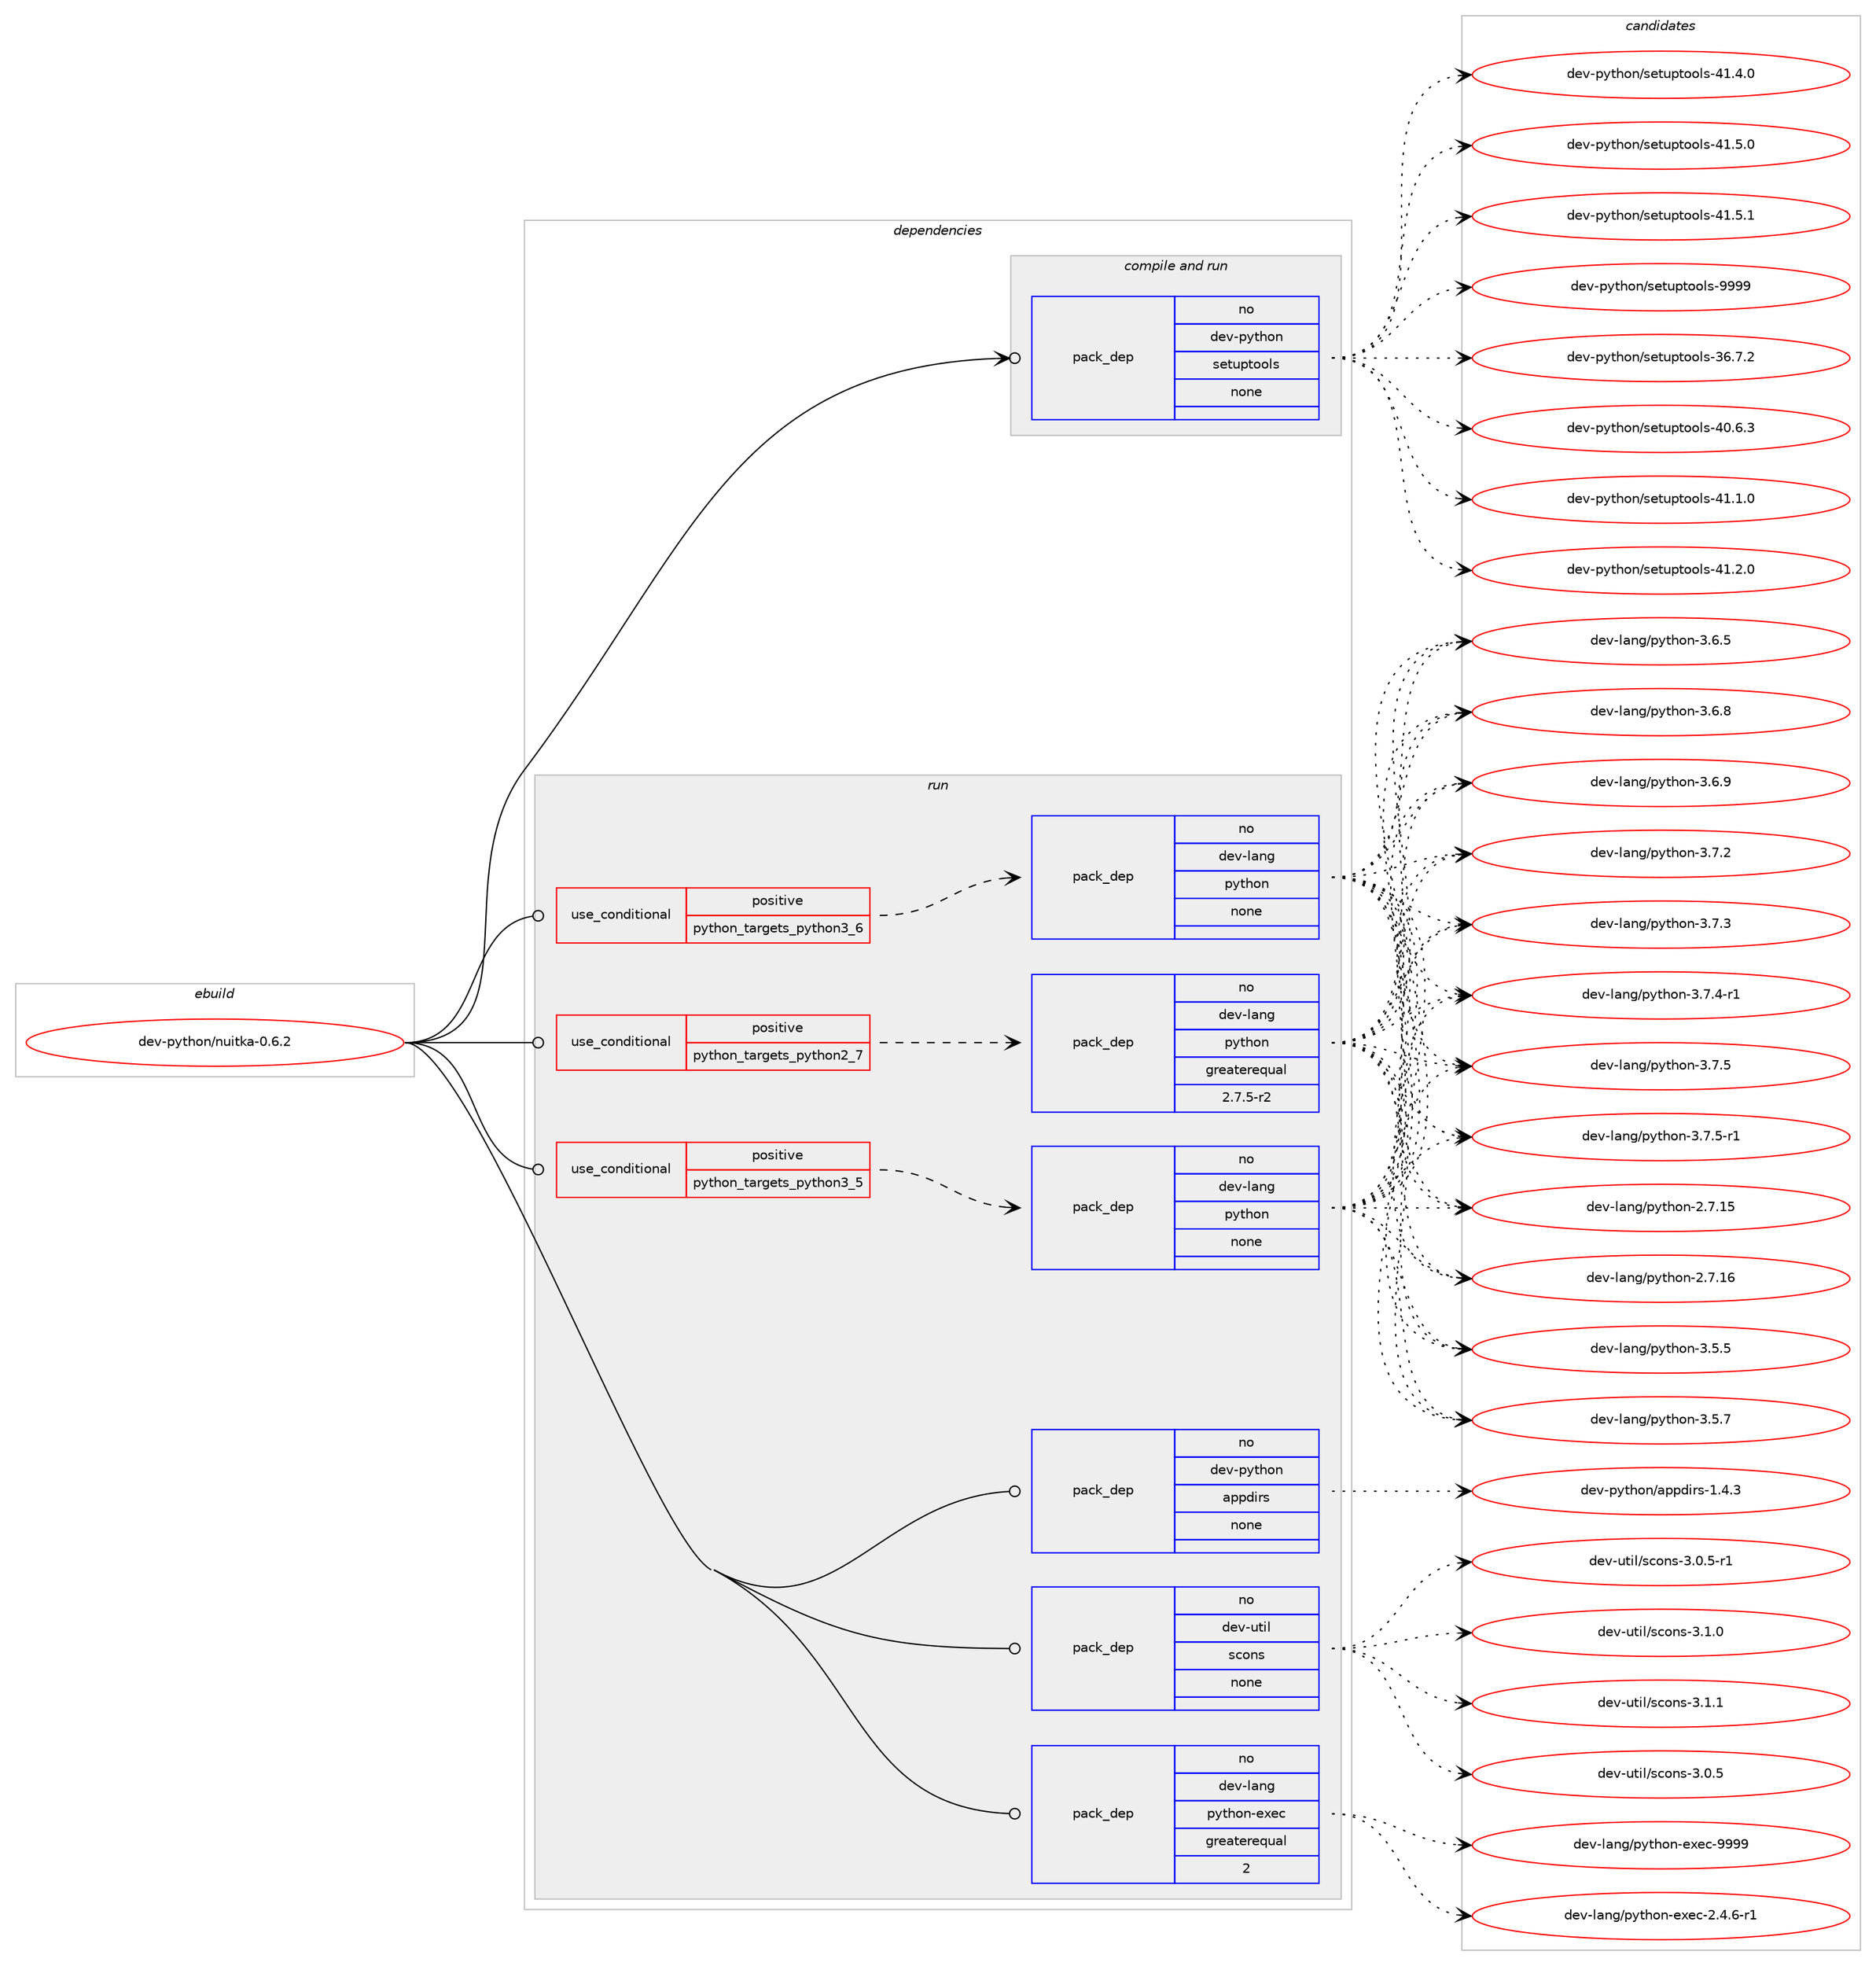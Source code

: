 digraph prolog {

# *************
# Graph options
# *************

newrank=true;
concentrate=true;
compound=true;
graph [rankdir=LR,fontname=Helvetica,fontsize=10,ranksep=1.5];#, ranksep=2.5, nodesep=0.2];
edge  [arrowhead=vee];
node  [fontname=Helvetica,fontsize=10];

# **********
# The ebuild
# **********

subgraph cluster_leftcol {
color=gray;
rank=same;
label=<<i>ebuild</i>>;
id [label="dev-python/nuitka-0.6.2", color=red, width=4, href="../dev-python/nuitka-0.6.2.svg"];
}

# ****************
# The dependencies
# ****************

subgraph cluster_midcol {
color=gray;
label=<<i>dependencies</i>>;
subgraph cluster_compile {
fillcolor="#eeeeee";
style=filled;
label=<<i>compile</i>>;
}
subgraph cluster_compileandrun {
fillcolor="#eeeeee";
style=filled;
label=<<i>compile and run</i>>;
subgraph pack462137 {
dependency617306 [label=<<TABLE BORDER="0" CELLBORDER="1" CELLSPACING="0" CELLPADDING="4" WIDTH="220"><TR><TD ROWSPAN="6" CELLPADDING="30">pack_dep</TD></TR><TR><TD WIDTH="110">no</TD></TR><TR><TD>dev-python</TD></TR><TR><TD>setuptools</TD></TR><TR><TD>none</TD></TR><TR><TD></TD></TR></TABLE>>, shape=none, color=blue];
}
id:e -> dependency617306:w [weight=20,style="solid",arrowhead="odotvee"];
}
subgraph cluster_run {
fillcolor="#eeeeee";
style=filled;
label=<<i>run</i>>;
subgraph cond143361 {
dependency617307 [label=<<TABLE BORDER="0" CELLBORDER="1" CELLSPACING="0" CELLPADDING="4"><TR><TD ROWSPAN="3" CELLPADDING="10">use_conditional</TD></TR><TR><TD>positive</TD></TR><TR><TD>python_targets_python2_7</TD></TR></TABLE>>, shape=none, color=red];
subgraph pack462138 {
dependency617308 [label=<<TABLE BORDER="0" CELLBORDER="1" CELLSPACING="0" CELLPADDING="4" WIDTH="220"><TR><TD ROWSPAN="6" CELLPADDING="30">pack_dep</TD></TR><TR><TD WIDTH="110">no</TD></TR><TR><TD>dev-lang</TD></TR><TR><TD>python</TD></TR><TR><TD>greaterequal</TD></TR><TR><TD>2.7.5-r2</TD></TR></TABLE>>, shape=none, color=blue];
}
dependency617307:e -> dependency617308:w [weight=20,style="dashed",arrowhead="vee"];
}
id:e -> dependency617307:w [weight=20,style="solid",arrowhead="odot"];
subgraph cond143362 {
dependency617309 [label=<<TABLE BORDER="0" CELLBORDER="1" CELLSPACING="0" CELLPADDING="4"><TR><TD ROWSPAN="3" CELLPADDING="10">use_conditional</TD></TR><TR><TD>positive</TD></TR><TR><TD>python_targets_python3_5</TD></TR></TABLE>>, shape=none, color=red];
subgraph pack462139 {
dependency617310 [label=<<TABLE BORDER="0" CELLBORDER="1" CELLSPACING="0" CELLPADDING="4" WIDTH="220"><TR><TD ROWSPAN="6" CELLPADDING="30">pack_dep</TD></TR><TR><TD WIDTH="110">no</TD></TR><TR><TD>dev-lang</TD></TR><TR><TD>python</TD></TR><TR><TD>none</TD></TR><TR><TD></TD></TR></TABLE>>, shape=none, color=blue];
}
dependency617309:e -> dependency617310:w [weight=20,style="dashed",arrowhead="vee"];
}
id:e -> dependency617309:w [weight=20,style="solid",arrowhead="odot"];
subgraph cond143363 {
dependency617311 [label=<<TABLE BORDER="0" CELLBORDER="1" CELLSPACING="0" CELLPADDING="4"><TR><TD ROWSPAN="3" CELLPADDING="10">use_conditional</TD></TR><TR><TD>positive</TD></TR><TR><TD>python_targets_python3_6</TD></TR></TABLE>>, shape=none, color=red];
subgraph pack462140 {
dependency617312 [label=<<TABLE BORDER="0" CELLBORDER="1" CELLSPACING="0" CELLPADDING="4" WIDTH="220"><TR><TD ROWSPAN="6" CELLPADDING="30">pack_dep</TD></TR><TR><TD WIDTH="110">no</TD></TR><TR><TD>dev-lang</TD></TR><TR><TD>python</TD></TR><TR><TD>none</TD></TR><TR><TD></TD></TR></TABLE>>, shape=none, color=blue];
}
dependency617311:e -> dependency617312:w [weight=20,style="dashed",arrowhead="vee"];
}
id:e -> dependency617311:w [weight=20,style="solid",arrowhead="odot"];
subgraph pack462141 {
dependency617313 [label=<<TABLE BORDER="0" CELLBORDER="1" CELLSPACING="0" CELLPADDING="4" WIDTH="220"><TR><TD ROWSPAN="6" CELLPADDING="30">pack_dep</TD></TR><TR><TD WIDTH="110">no</TD></TR><TR><TD>dev-lang</TD></TR><TR><TD>python-exec</TD></TR><TR><TD>greaterequal</TD></TR><TR><TD>2</TD></TR></TABLE>>, shape=none, color=blue];
}
id:e -> dependency617313:w [weight=20,style="solid",arrowhead="odot"];
subgraph pack462142 {
dependency617314 [label=<<TABLE BORDER="0" CELLBORDER="1" CELLSPACING="0" CELLPADDING="4" WIDTH="220"><TR><TD ROWSPAN="6" CELLPADDING="30">pack_dep</TD></TR><TR><TD WIDTH="110">no</TD></TR><TR><TD>dev-python</TD></TR><TR><TD>appdirs</TD></TR><TR><TD>none</TD></TR><TR><TD></TD></TR></TABLE>>, shape=none, color=blue];
}
id:e -> dependency617314:w [weight=20,style="solid",arrowhead="odot"];
subgraph pack462143 {
dependency617315 [label=<<TABLE BORDER="0" CELLBORDER="1" CELLSPACING="0" CELLPADDING="4" WIDTH="220"><TR><TD ROWSPAN="6" CELLPADDING="30">pack_dep</TD></TR><TR><TD WIDTH="110">no</TD></TR><TR><TD>dev-util</TD></TR><TR><TD>scons</TD></TR><TR><TD>none</TD></TR><TR><TD></TD></TR></TABLE>>, shape=none, color=blue];
}
id:e -> dependency617315:w [weight=20,style="solid",arrowhead="odot"];
}
}

# **************
# The candidates
# **************

subgraph cluster_choices {
rank=same;
color=gray;
label=<<i>candidates</i>>;

subgraph choice462137 {
color=black;
nodesep=1;
choice100101118451121211161041111104711510111611711211611111110811545515446554650 [label="dev-python/setuptools-36.7.2", color=red, width=4,href="../dev-python/setuptools-36.7.2.svg"];
choice100101118451121211161041111104711510111611711211611111110811545524846544651 [label="dev-python/setuptools-40.6.3", color=red, width=4,href="../dev-python/setuptools-40.6.3.svg"];
choice100101118451121211161041111104711510111611711211611111110811545524946494648 [label="dev-python/setuptools-41.1.0", color=red, width=4,href="../dev-python/setuptools-41.1.0.svg"];
choice100101118451121211161041111104711510111611711211611111110811545524946504648 [label="dev-python/setuptools-41.2.0", color=red, width=4,href="../dev-python/setuptools-41.2.0.svg"];
choice100101118451121211161041111104711510111611711211611111110811545524946524648 [label="dev-python/setuptools-41.4.0", color=red, width=4,href="../dev-python/setuptools-41.4.0.svg"];
choice100101118451121211161041111104711510111611711211611111110811545524946534648 [label="dev-python/setuptools-41.5.0", color=red, width=4,href="../dev-python/setuptools-41.5.0.svg"];
choice100101118451121211161041111104711510111611711211611111110811545524946534649 [label="dev-python/setuptools-41.5.1", color=red, width=4,href="../dev-python/setuptools-41.5.1.svg"];
choice10010111845112121116104111110471151011161171121161111111081154557575757 [label="dev-python/setuptools-9999", color=red, width=4,href="../dev-python/setuptools-9999.svg"];
dependency617306:e -> choice100101118451121211161041111104711510111611711211611111110811545515446554650:w [style=dotted,weight="100"];
dependency617306:e -> choice100101118451121211161041111104711510111611711211611111110811545524846544651:w [style=dotted,weight="100"];
dependency617306:e -> choice100101118451121211161041111104711510111611711211611111110811545524946494648:w [style=dotted,weight="100"];
dependency617306:e -> choice100101118451121211161041111104711510111611711211611111110811545524946504648:w [style=dotted,weight="100"];
dependency617306:e -> choice100101118451121211161041111104711510111611711211611111110811545524946524648:w [style=dotted,weight="100"];
dependency617306:e -> choice100101118451121211161041111104711510111611711211611111110811545524946534648:w [style=dotted,weight="100"];
dependency617306:e -> choice100101118451121211161041111104711510111611711211611111110811545524946534649:w [style=dotted,weight="100"];
dependency617306:e -> choice10010111845112121116104111110471151011161171121161111111081154557575757:w [style=dotted,weight="100"];
}
subgraph choice462138 {
color=black;
nodesep=1;
choice10010111845108971101034711212111610411111045504655464953 [label="dev-lang/python-2.7.15", color=red, width=4,href="../dev-lang/python-2.7.15.svg"];
choice10010111845108971101034711212111610411111045504655464954 [label="dev-lang/python-2.7.16", color=red, width=4,href="../dev-lang/python-2.7.16.svg"];
choice100101118451089711010347112121116104111110455146534653 [label="dev-lang/python-3.5.5", color=red, width=4,href="../dev-lang/python-3.5.5.svg"];
choice100101118451089711010347112121116104111110455146534655 [label="dev-lang/python-3.5.7", color=red, width=4,href="../dev-lang/python-3.5.7.svg"];
choice100101118451089711010347112121116104111110455146544653 [label="dev-lang/python-3.6.5", color=red, width=4,href="../dev-lang/python-3.6.5.svg"];
choice100101118451089711010347112121116104111110455146544656 [label="dev-lang/python-3.6.8", color=red, width=4,href="../dev-lang/python-3.6.8.svg"];
choice100101118451089711010347112121116104111110455146544657 [label="dev-lang/python-3.6.9", color=red, width=4,href="../dev-lang/python-3.6.9.svg"];
choice100101118451089711010347112121116104111110455146554650 [label="dev-lang/python-3.7.2", color=red, width=4,href="../dev-lang/python-3.7.2.svg"];
choice100101118451089711010347112121116104111110455146554651 [label="dev-lang/python-3.7.3", color=red, width=4,href="../dev-lang/python-3.7.3.svg"];
choice1001011184510897110103471121211161041111104551465546524511449 [label="dev-lang/python-3.7.4-r1", color=red, width=4,href="../dev-lang/python-3.7.4-r1.svg"];
choice100101118451089711010347112121116104111110455146554653 [label="dev-lang/python-3.7.5", color=red, width=4,href="../dev-lang/python-3.7.5.svg"];
choice1001011184510897110103471121211161041111104551465546534511449 [label="dev-lang/python-3.7.5-r1", color=red, width=4,href="../dev-lang/python-3.7.5-r1.svg"];
dependency617308:e -> choice10010111845108971101034711212111610411111045504655464953:w [style=dotted,weight="100"];
dependency617308:e -> choice10010111845108971101034711212111610411111045504655464954:w [style=dotted,weight="100"];
dependency617308:e -> choice100101118451089711010347112121116104111110455146534653:w [style=dotted,weight="100"];
dependency617308:e -> choice100101118451089711010347112121116104111110455146534655:w [style=dotted,weight="100"];
dependency617308:e -> choice100101118451089711010347112121116104111110455146544653:w [style=dotted,weight="100"];
dependency617308:e -> choice100101118451089711010347112121116104111110455146544656:w [style=dotted,weight="100"];
dependency617308:e -> choice100101118451089711010347112121116104111110455146544657:w [style=dotted,weight="100"];
dependency617308:e -> choice100101118451089711010347112121116104111110455146554650:w [style=dotted,weight="100"];
dependency617308:e -> choice100101118451089711010347112121116104111110455146554651:w [style=dotted,weight="100"];
dependency617308:e -> choice1001011184510897110103471121211161041111104551465546524511449:w [style=dotted,weight="100"];
dependency617308:e -> choice100101118451089711010347112121116104111110455146554653:w [style=dotted,weight="100"];
dependency617308:e -> choice1001011184510897110103471121211161041111104551465546534511449:w [style=dotted,weight="100"];
}
subgraph choice462139 {
color=black;
nodesep=1;
choice10010111845108971101034711212111610411111045504655464953 [label="dev-lang/python-2.7.15", color=red, width=4,href="../dev-lang/python-2.7.15.svg"];
choice10010111845108971101034711212111610411111045504655464954 [label="dev-lang/python-2.7.16", color=red, width=4,href="../dev-lang/python-2.7.16.svg"];
choice100101118451089711010347112121116104111110455146534653 [label="dev-lang/python-3.5.5", color=red, width=4,href="../dev-lang/python-3.5.5.svg"];
choice100101118451089711010347112121116104111110455146534655 [label="dev-lang/python-3.5.7", color=red, width=4,href="../dev-lang/python-3.5.7.svg"];
choice100101118451089711010347112121116104111110455146544653 [label="dev-lang/python-3.6.5", color=red, width=4,href="../dev-lang/python-3.6.5.svg"];
choice100101118451089711010347112121116104111110455146544656 [label="dev-lang/python-3.6.8", color=red, width=4,href="../dev-lang/python-3.6.8.svg"];
choice100101118451089711010347112121116104111110455146544657 [label="dev-lang/python-3.6.9", color=red, width=4,href="../dev-lang/python-3.6.9.svg"];
choice100101118451089711010347112121116104111110455146554650 [label="dev-lang/python-3.7.2", color=red, width=4,href="../dev-lang/python-3.7.2.svg"];
choice100101118451089711010347112121116104111110455146554651 [label="dev-lang/python-3.7.3", color=red, width=4,href="../dev-lang/python-3.7.3.svg"];
choice1001011184510897110103471121211161041111104551465546524511449 [label="dev-lang/python-3.7.4-r1", color=red, width=4,href="../dev-lang/python-3.7.4-r1.svg"];
choice100101118451089711010347112121116104111110455146554653 [label="dev-lang/python-3.7.5", color=red, width=4,href="../dev-lang/python-3.7.5.svg"];
choice1001011184510897110103471121211161041111104551465546534511449 [label="dev-lang/python-3.7.5-r1", color=red, width=4,href="../dev-lang/python-3.7.5-r1.svg"];
dependency617310:e -> choice10010111845108971101034711212111610411111045504655464953:w [style=dotted,weight="100"];
dependency617310:e -> choice10010111845108971101034711212111610411111045504655464954:w [style=dotted,weight="100"];
dependency617310:e -> choice100101118451089711010347112121116104111110455146534653:w [style=dotted,weight="100"];
dependency617310:e -> choice100101118451089711010347112121116104111110455146534655:w [style=dotted,weight="100"];
dependency617310:e -> choice100101118451089711010347112121116104111110455146544653:w [style=dotted,weight="100"];
dependency617310:e -> choice100101118451089711010347112121116104111110455146544656:w [style=dotted,weight="100"];
dependency617310:e -> choice100101118451089711010347112121116104111110455146544657:w [style=dotted,weight="100"];
dependency617310:e -> choice100101118451089711010347112121116104111110455146554650:w [style=dotted,weight="100"];
dependency617310:e -> choice100101118451089711010347112121116104111110455146554651:w [style=dotted,weight="100"];
dependency617310:e -> choice1001011184510897110103471121211161041111104551465546524511449:w [style=dotted,weight="100"];
dependency617310:e -> choice100101118451089711010347112121116104111110455146554653:w [style=dotted,weight="100"];
dependency617310:e -> choice1001011184510897110103471121211161041111104551465546534511449:w [style=dotted,weight="100"];
}
subgraph choice462140 {
color=black;
nodesep=1;
choice10010111845108971101034711212111610411111045504655464953 [label="dev-lang/python-2.7.15", color=red, width=4,href="../dev-lang/python-2.7.15.svg"];
choice10010111845108971101034711212111610411111045504655464954 [label="dev-lang/python-2.7.16", color=red, width=4,href="../dev-lang/python-2.7.16.svg"];
choice100101118451089711010347112121116104111110455146534653 [label="dev-lang/python-3.5.5", color=red, width=4,href="../dev-lang/python-3.5.5.svg"];
choice100101118451089711010347112121116104111110455146534655 [label="dev-lang/python-3.5.7", color=red, width=4,href="../dev-lang/python-3.5.7.svg"];
choice100101118451089711010347112121116104111110455146544653 [label="dev-lang/python-3.6.5", color=red, width=4,href="../dev-lang/python-3.6.5.svg"];
choice100101118451089711010347112121116104111110455146544656 [label="dev-lang/python-3.6.8", color=red, width=4,href="../dev-lang/python-3.6.8.svg"];
choice100101118451089711010347112121116104111110455146544657 [label="dev-lang/python-3.6.9", color=red, width=4,href="../dev-lang/python-3.6.9.svg"];
choice100101118451089711010347112121116104111110455146554650 [label="dev-lang/python-3.7.2", color=red, width=4,href="../dev-lang/python-3.7.2.svg"];
choice100101118451089711010347112121116104111110455146554651 [label="dev-lang/python-3.7.3", color=red, width=4,href="../dev-lang/python-3.7.3.svg"];
choice1001011184510897110103471121211161041111104551465546524511449 [label="dev-lang/python-3.7.4-r1", color=red, width=4,href="../dev-lang/python-3.7.4-r1.svg"];
choice100101118451089711010347112121116104111110455146554653 [label="dev-lang/python-3.7.5", color=red, width=4,href="../dev-lang/python-3.7.5.svg"];
choice1001011184510897110103471121211161041111104551465546534511449 [label="dev-lang/python-3.7.5-r1", color=red, width=4,href="../dev-lang/python-3.7.5-r1.svg"];
dependency617312:e -> choice10010111845108971101034711212111610411111045504655464953:w [style=dotted,weight="100"];
dependency617312:e -> choice10010111845108971101034711212111610411111045504655464954:w [style=dotted,weight="100"];
dependency617312:e -> choice100101118451089711010347112121116104111110455146534653:w [style=dotted,weight="100"];
dependency617312:e -> choice100101118451089711010347112121116104111110455146534655:w [style=dotted,weight="100"];
dependency617312:e -> choice100101118451089711010347112121116104111110455146544653:w [style=dotted,weight="100"];
dependency617312:e -> choice100101118451089711010347112121116104111110455146544656:w [style=dotted,weight="100"];
dependency617312:e -> choice100101118451089711010347112121116104111110455146544657:w [style=dotted,weight="100"];
dependency617312:e -> choice100101118451089711010347112121116104111110455146554650:w [style=dotted,weight="100"];
dependency617312:e -> choice100101118451089711010347112121116104111110455146554651:w [style=dotted,weight="100"];
dependency617312:e -> choice1001011184510897110103471121211161041111104551465546524511449:w [style=dotted,weight="100"];
dependency617312:e -> choice100101118451089711010347112121116104111110455146554653:w [style=dotted,weight="100"];
dependency617312:e -> choice1001011184510897110103471121211161041111104551465546534511449:w [style=dotted,weight="100"];
}
subgraph choice462141 {
color=black;
nodesep=1;
choice10010111845108971101034711212111610411111045101120101994550465246544511449 [label="dev-lang/python-exec-2.4.6-r1", color=red, width=4,href="../dev-lang/python-exec-2.4.6-r1.svg"];
choice10010111845108971101034711212111610411111045101120101994557575757 [label="dev-lang/python-exec-9999", color=red, width=4,href="../dev-lang/python-exec-9999.svg"];
dependency617313:e -> choice10010111845108971101034711212111610411111045101120101994550465246544511449:w [style=dotted,weight="100"];
dependency617313:e -> choice10010111845108971101034711212111610411111045101120101994557575757:w [style=dotted,weight="100"];
}
subgraph choice462142 {
color=black;
nodesep=1;
choice100101118451121211161041111104797112112100105114115454946524651 [label="dev-python/appdirs-1.4.3", color=red, width=4,href="../dev-python/appdirs-1.4.3.svg"];
dependency617314:e -> choice100101118451121211161041111104797112112100105114115454946524651:w [style=dotted,weight="100"];
}
subgraph choice462143 {
color=black;
nodesep=1;
choice100101118451171161051084711599111110115455146484653 [label="dev-util/scons-3.0.5", color=red, width=4,href="../dev-util/scons-3.0.5.svg"];
choice1001011184511711610510847115991111101154551464846534511449 [label="dev-util/scons-3.0.5-r1", color=red, width=4,href="../dev-util/scons-3.0.5-r1.svg"];
choice100101118451171161051084711599111110115455146494648 [label="dev-util/scons-3.1.0", color=red, width=4,href="../dev-util/scons-3.1.0.svg"];
choice100101118451171161051084711599111110115455146494649 [label="dev-util/scons-3.1.1", color=red, width=4,href="../dev-util/scons-3.1.1.svg"];
dependency617315:e -> choice100101118451171161051084711599111110115455146484653:w [style=dotted,weight="100"];
dependency617315:e -> choice1001011184511711610510847115991111101154551464846534511449:w [style=dotted,weight="100"];
dependency617315:e -> choice100101118451171161051084711599111110115455146494648:w [style=dotted,weight="100"];
dependency617315:e -> choice100101118451171161051084711599111110115455146494649:w [style=dotted,weight="100"];
}
}

}
